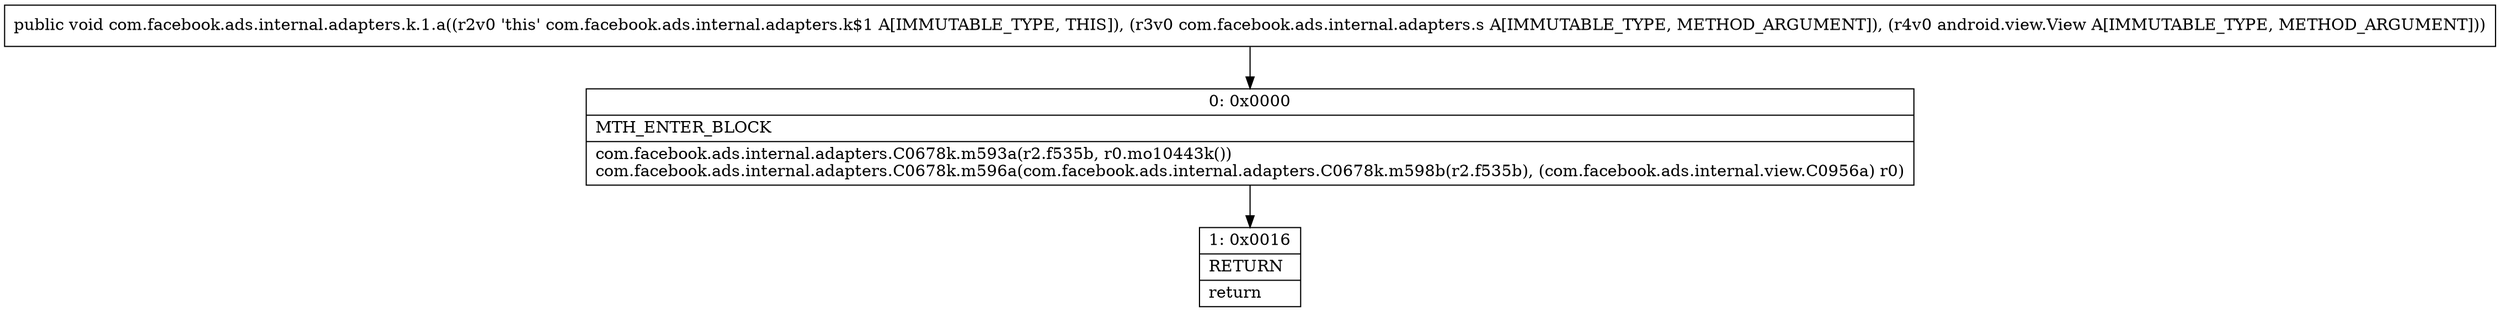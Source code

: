 digraph "CFG forcom.facebook.ads.internal.adapters.k.1.a(Lcom\/facebook\/ads\/internal\/adapters\/s;Landroid\/view\/View;)V" {
Node_0 [shape=record,label="{0\:\ 0x0000|MTH_ENTER_BLOCK\l|com.facebook.ads.internal.adapters.C0678k.m593a(r2.f535b, r0.mo10443k())\lcom.facebook.ads.internal.adapters.C0678k.m596a(com.facebook.ads.internal.adapters.C0678k.m598b(r2.f535b), (com.facebook.ads.internal.view.C0956a) r0)\l}"];
Node_1 [shape=record,label="{1\:\ 0x0016|RETURN\l|return\l}"];
MethodNode[shape=record,label="{public void com.facebook.ads.internal.adapters.k.1.a((r2v0 'this' com.facebook.ads.internal.adapters.k$1 A[IMMUTABLE_TYPE, THIS]), (r3v0 com.facebook.ads.internal.adapters.s A[IMMUTABLE_TYPE, METHOD_ARGUMENT]), (r4v0 android.view.View A[IMMUTABLE_TYPE, METHOD_ARGUMENT])) }"];
MethodNode -> Node_0;
Node_0 -> Node_1;
}

